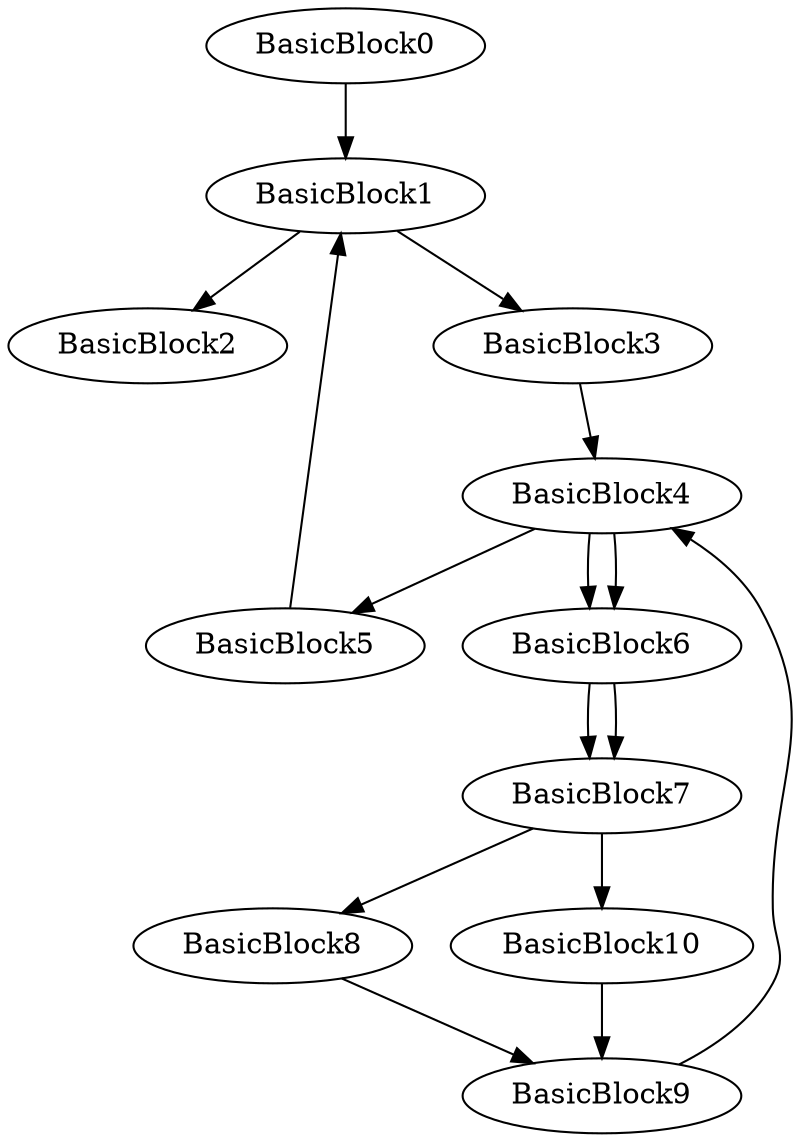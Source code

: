 digraph{
BasicBlock1 -> BasicBlock2
BasicBlock0 -> BasicBlock1
BasicBlock5 -> BasicBlock1
BasicBlock0
BasicBlock4 -> BasicBlock5
BasicBlock3 -> BasicBlock4
BasicBlock9 -> BasicBlock4
BasicBlock1 -> BasicBlock3
BasicBlock8 -> BasicBlock9
BasicBlock10 -> BasicBlock9
BasicBlock7 -> BasicBlock8
BasicBlock7 -> BasicBlock10
BasicBlock6 -> BasicBlock7
BasicBlock6 -> BasicBlock7
BasicBlock4 -> BasicBlock6
BasicBlock4 -> BasicBlock6
}
